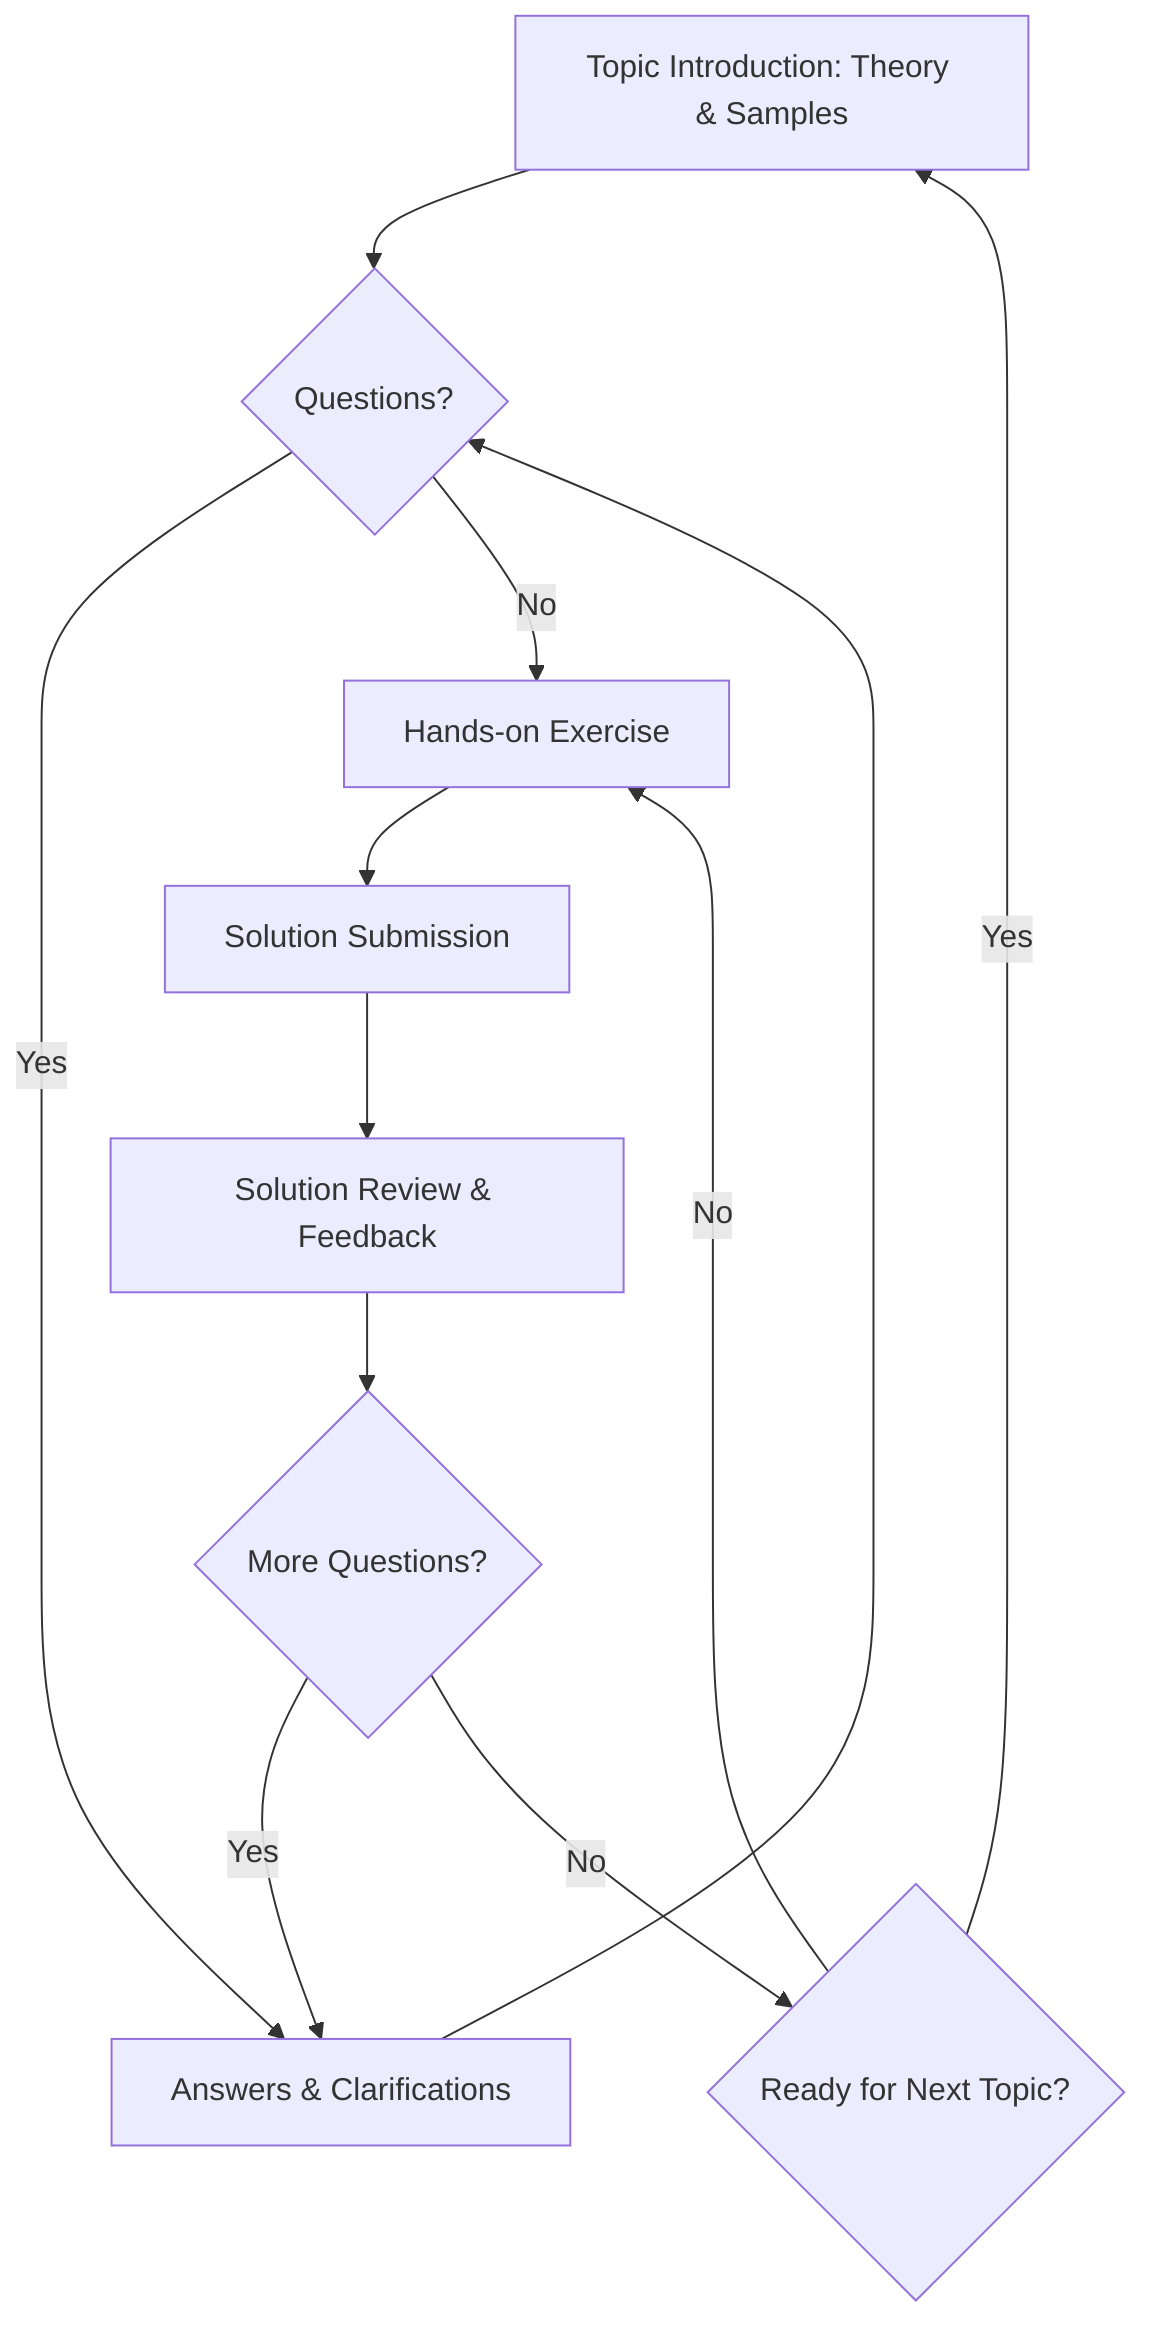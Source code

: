 graph TD
    A[Topic Introduction: Theory & Samples] --> B{Questions?};
    B -- Yes --> C[Answers & Clarifications] --> B;
    B -- No --> D[Hands-on Exercise];
    D --> E[Solution Submission];
    E --> F[Solution Review & Feedback];
    F --> G{More Questions?};
    G -- Yes --> C;
    G -- No --> H{Ready for Next Topic?};
    H -- Yes --> A;
    H -- No --> D;
